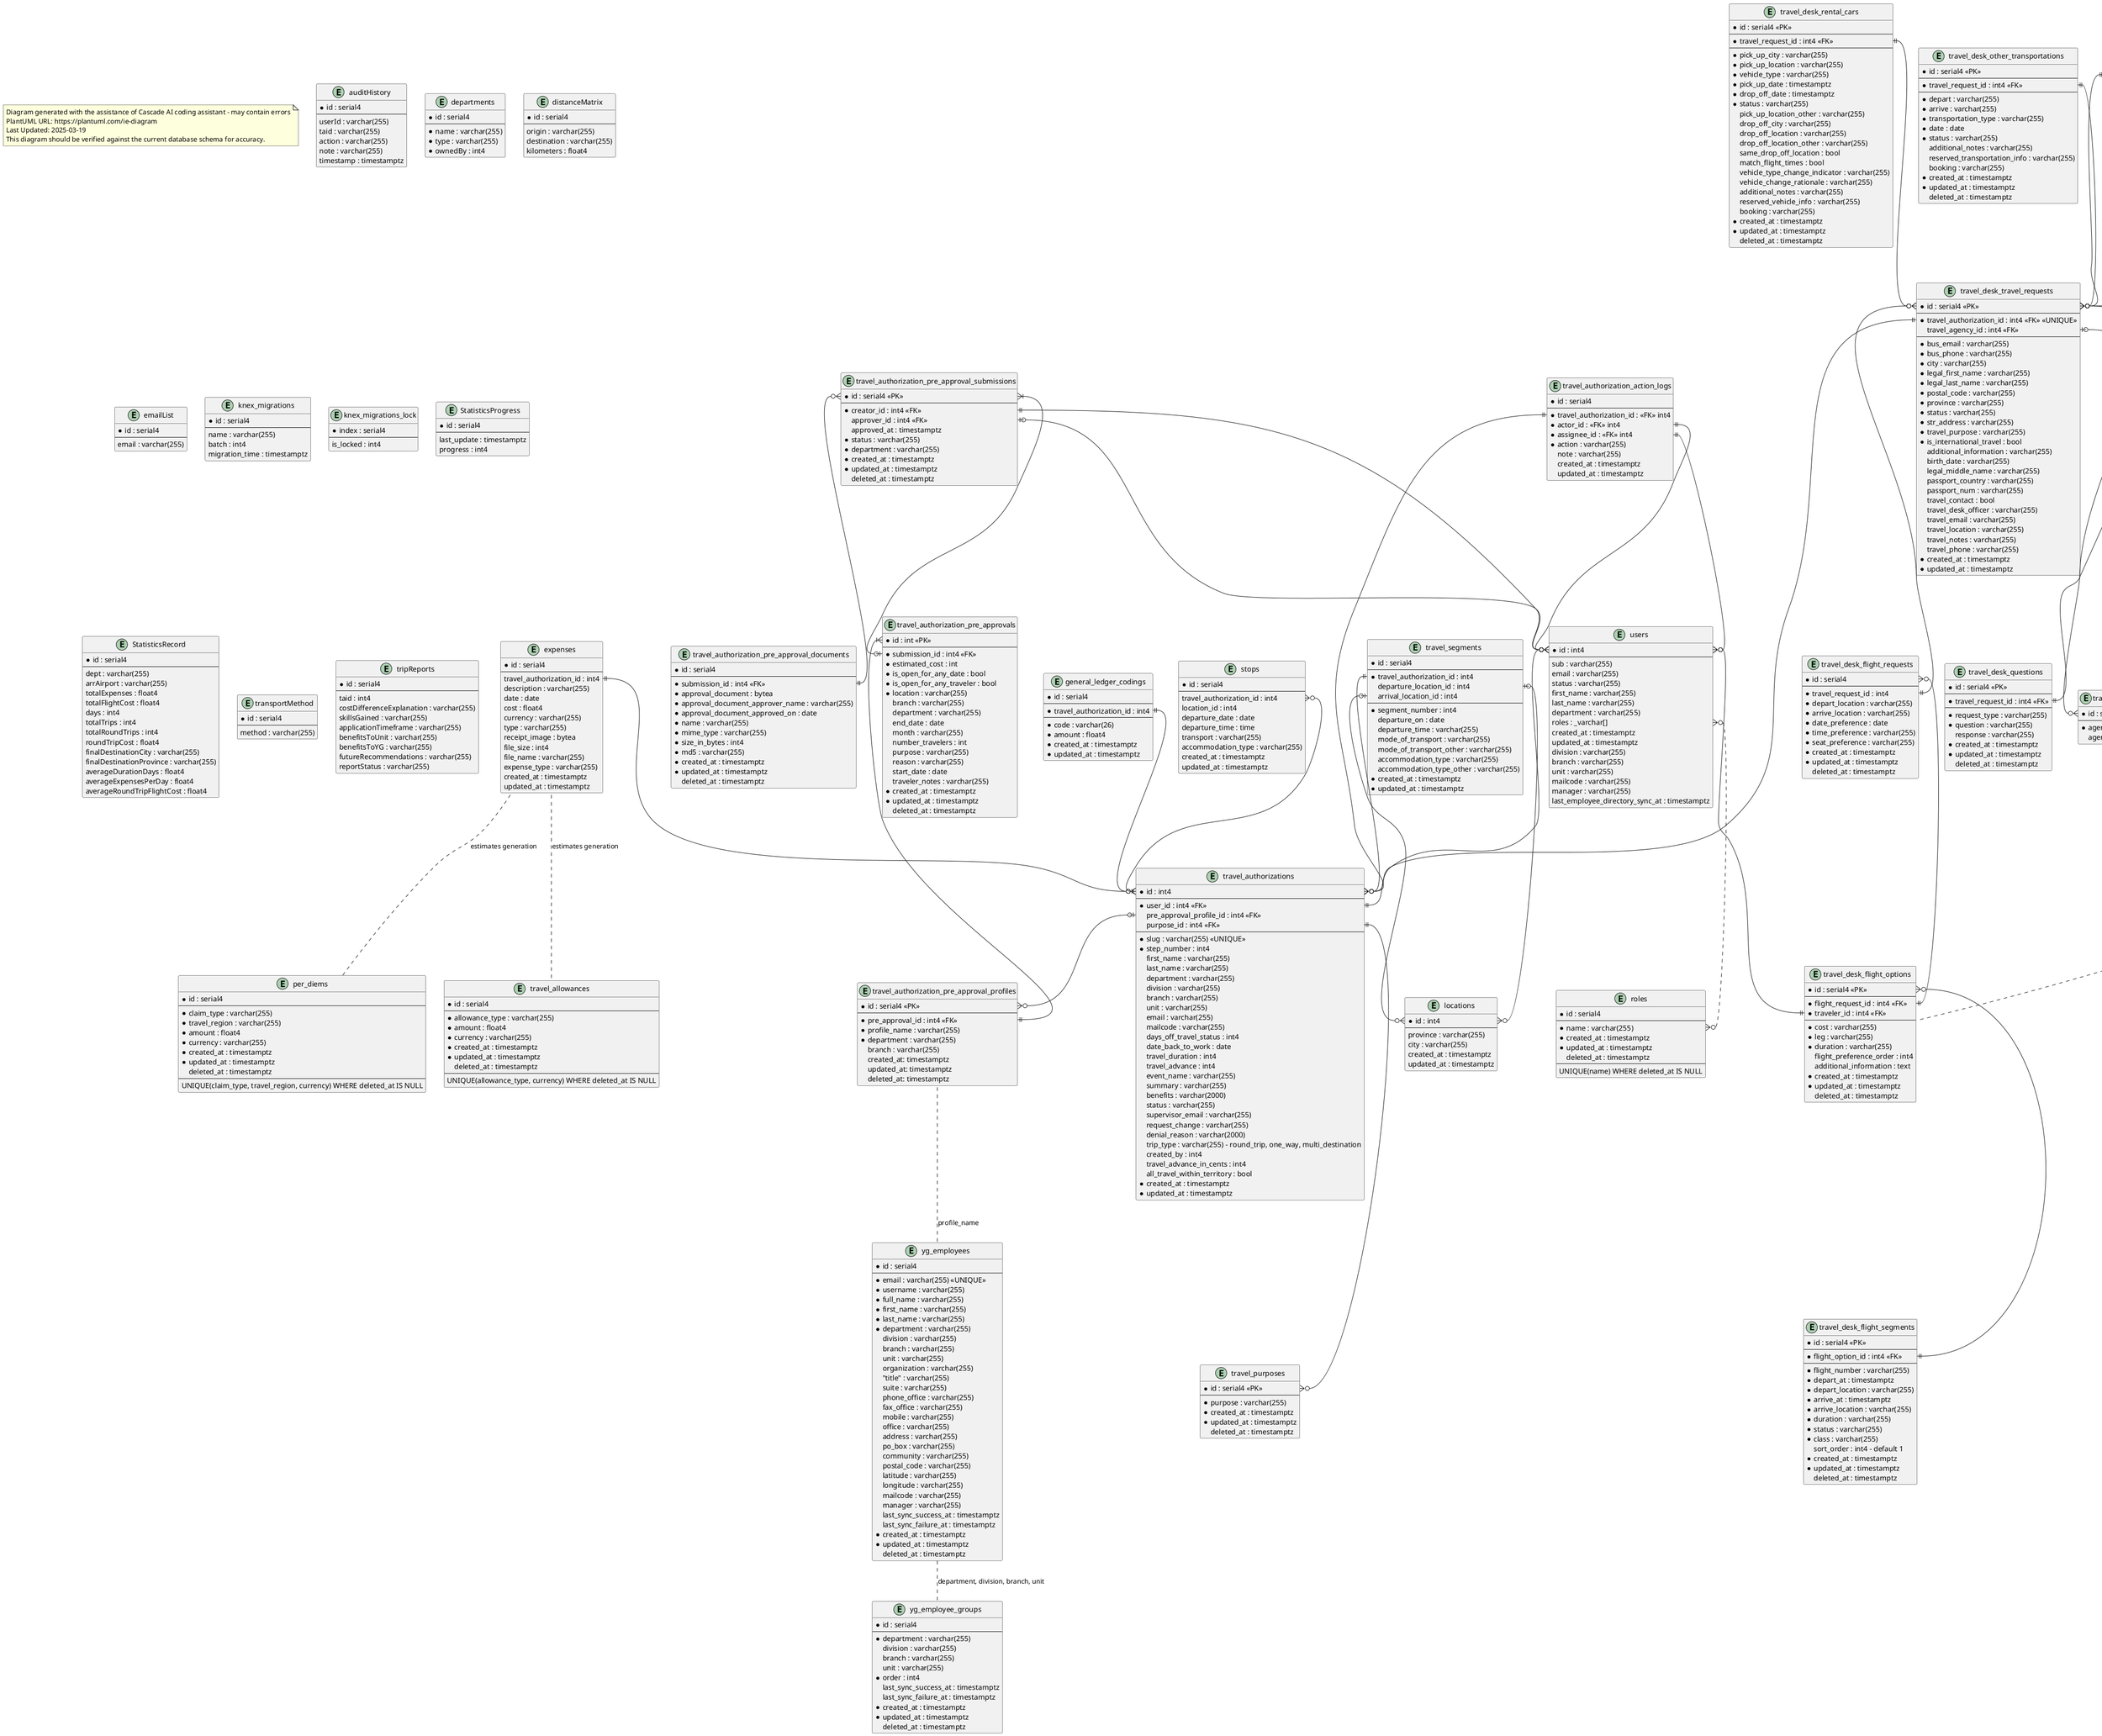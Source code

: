 @startuml Entity Relationship Diagram
top to bottom direction

note as Disclaimer
Diagram generated with the assistance of Cascade AI coding assistant - may contain errors
PlantUML URL: https://plantuml.com/ie-diagram
Last Updated: 2025-03-19
This diagram should be verified against the current database schema for accuracy.
end note

entity "auditHistory" {
  * id : serial4
  --
  userId : varchar(255)
  taid : varchar(255)
  action : varchar(255)
  note : varchar(255)
  timestamp : timestamptz
}

entity "departments" {
  * id : serial4
  --
  * name : varchar(255)
  * type : varchar(255)
  * ownedBy : int4
}

entity "distanceMatrix" {
  * id : serial4
  --
  origin : varchar(255)
  destination : varchar(255)
  kilometers : float4
}

entity "emailList" {
  * id : serial4
  --
  email : varchar(255)
}

entity "expenses" {
  * id : serial4
  --
  travel_authorization_id : int4
  description : varchar(255)
  date : date
  cost : float4
  currency : varchar(255)
  type : varchar(255)
  receipt_image : bytea
  file_size : int4
  file_name : varchar(255)
  expense_type : varchar(255)
  created_at : timestamptz
  updated_at : timestamptz
}

entity "flight_reconciliations" {
  * id : serial4 <<PK>>
  --
  * reconcilerd_id : int4 <<FK>>
  * external_trav_com_identifier : int4 <<UNIQUE>>
  * invoice_detail_segment numeric(19, 4)
  * invoice_detail_vendor_name varchar(255)
  * invoice_detail_computed_traveler_first_name varchar(255)
  * invoice_detail_computed_traveler_last_name varchar(255)
  * reconciled : bool : default false
  --
  invoice_booking_date timestamptz
  invoice_department varchar(255)
  invoice_detail_computed_agent_name varchar(255)
  segments_computed_flight_info text
  segments_computed_final_destination varchar(255)
  reconcile_period : int4
  --
  * created_at : timestamptz : default CURRENT_TIMESTAMP
  * updated_at : timestamptz : default CURRENT_TIMESTAMP
  deleted_at : timestamptz
  --
  Relates to external TravCom database table ARInvoiceDetailsNoHealth -> InvoiceDetailID
}

entity "general_ledger_codings" {
  * id : serial4
  --
  * travel_authorization_id : int4
  --
  * code : varchar(26)
  * amount : float4
  * created_at : timestamptz
  * updated_at : timestamptz
}

entity "knex_migrations" {
  * id : serial4
  --
  name : varchar(255)
  batch : int4
  migration_time : timestamptz
}

entity "knex_migrations_lock" {
  * index : serial4
  --
  is_locked : int4
}

entity "locations" {
  * id : int4
  --
  province : varchar(255)
  city : varchar(255)
  created_at : timestamptz
  updated_at : timestamptz
}

entity "per_diems" {
  * id : serial4
  --
  * claim_type : varchar(255)
  * travel_region : varchar(255)
  * amount : float4
  * currency : varchar(255)
  * created_at : timestamptz
  * updated_at : timestamptz
  deleted_at : timestamptz
  --
  UNIQUE(claim_type, travel_region, currency) WHERE deleted_at IS NULL
}

entity "roles" {
  * id : serial4
  --
  * name : varchar(255)
  * created_at : timestamptz
  * updated_at : timestamptz
  deleted_at : timestamptz
  --
  UNIQUE(name) WHERE deleted_at IS NULL
}

entity "StatisticsProgress" {
  * id : serial4
  --
  last_update : timestamptz
  progress : int4
}

entity "StatisticsRecord" {
  * id : serial4
  --
  dept : varchar(255)
  arrAirport : varchar(255)
  totalExpenses : float4
  totalFlightCost : float4
  days : int4
  totalTrips : int4
  totalRoundTrips : int4
  roundTripCost : float4
  finalDestinationCity : varchar(255)
  finalDestinationProvince : varchar(255)
  averageDurationDays : float4
  averageExpensesPerDay : float4
  averageRoundTripFlightCost : float4
}

entity "stops" {
  * id : serial4
  --
  travel_authorization_id : int4
  location_id : int4
  departure_date : date
  departure_time : time
  transport : varchar(255)
  accommodation_type : varchar(255)
  created_at : timestamptz
  updated_at : timestamptz
}

entity "transportMethod" {
  * id : serial4
  --
  method : varchar(255)
}

entity "travel_allowances" {
  * id : serial4
  --
  * allowance_type : varchar(255)
  * amount : float4
  * currency : varchar(255)
  * created_at : timestamptz
  * updated_at : timestamptz
  deleted_at : timestamptz
  --
  UNIQUE(allowance_type, currency) WHERE deleted_at IS NULL
}

entity "travel_authorization_action_logs" {
  * id : serial4
  --
  * travel_authorization_id : <<FK>> int4
  * actor_id : <<FK>> int4
  * assignee_id : <<FK>> int4
  * action : varchar(255)
  note : varchar(255)
  created_at : timestamptz
  updated_at : timestamptz
}

together {
  entity "travel_authorization_pre_approval_documents" {
    * id : serial4
    --
    * submission_id : int4 <<FK>>
    * approval_document : bytea
    * approval_document_approver_name : varchar(255)
    * approval_document_approved_on : date
    * name : varchar(255)
    * mime_type : varchar(255)
    * size_in_bytes : int4
    * md5 : varchar(255)
    * created_at : timestamptz
    * updated_at : timestamptz
    deleted_at : timestamptz
  }

  entity "travel_authorization_pre_approval_profiles" {
    * id : serial4 <<PK>>
    --
    * pre_approval_id : int4 <<FK>>
    * profile_name : varchar(255)
    * department : varchar(255)
    branch : varchar(255)
    created_at: timestamptz
    updated_at: timestamptz
    deleted_at: timestamptz
  }

  entity "travel_authorization_pre_approval_submissions" {
    * id : serial4 <<PK>>
    --
    * creator_id : int4 <<FK>>
    approver_id : int4 <<FK>>
    approved_at : timestamptz
    * status : varchar(255)
    * department : varchar(255)
    * created_at : timestamptz
    * updated_at : timestamptz
    deleted_at : timestamptz
  }

  entity "travel_authorization_pre_approvals" {
    * id : int <<PK>>
    --
    * submission_id : int4 <<FK>>
    * estimated_cost : int
    * is_open_for_any_date : bool
    * is_open_for_any_traveler : bool
    * location : varchar(255)
    branch : varchar(255)
    department : varchar(255)
    end_date : date
    month : varchar(255)
    number_travelers : int
    purpose : varchar(255)
    reason : varchar(255)
    start_date : date
    traveler_notes : varchar(255)
    * created_at : timestamptz
    * updated_at : timestamptz
    deleted_at : timestamptz
  }
}

entity "travel_authorizations" {
  * id : int4
  --
  * user_id : int4 <<FK>>
  pre_approval_profile_id : int4 <<FK>>
  purpose_id : int4 <<FK>>
  --
  * slug : varchar(255) <<UNIQUE>>
  * step_number : int4
  first_name : varchar(255)
  last_name : varchar(255)
  department : varchar(255)
  division : varchar(255)
  branch : varchar(255)
  unit : varchar(255)
  email : varchar(255)
  mailcode : varchar(255)
  days_off_travel_status : int4
  date_back_to_work : date
  travel_duration : int4
  travel_advance : int4
  event_name : varchar(255)
  summary : varchar(255)
  benefits : varchar(2000)
  status : varchar(255)
  supervisor_email : varchar(255)
  request_change : varchar(255)
  denial_reason : varchar(2000)
  trip_type : varchar(255) - round_trip, one_way, multi_destination
  created_by : int4
  travel_advance_in_cents : int4
  all_travel_within_territory : bool
  * created_at : timestamptz
  * updated_at : timestamptz
}

together {
  entity "travel_desk_passenger_name_record_documents" {
    * id : serial4
    --
    * travel_desk_travel_request_id : int4 <<FK>>
    --
    pnr_document : bytea
    invoice_number : varchar(255)
    * created_at : timestamptz
    * updated_at : timestamptz
    deleted_at : timestamptz
  }

  entity "travel_desk_travel_requests" {
    * id : serial4 <<PK>>
    --
    * travel_authorization_id : int4 <<FK>> <<UNIQUE>>
    travel_agency_id : int4 <<FK>>
    --
    * bus_email : varchar(255)
    * bus_phone : varchar(255)
    * city : varchar(255)
    * legal_first_name : varchar(255)
    * legal_last_name : varchar(255)
    * postal_code : varchar(255)
    * province : varchar(255)
    * status : varchar(255)
    * str_address : varchar(255)
    * travel_purpose : varchar(255)
    * is_international_travel : bool
    additional_information : varchar(255)
    birth_date : varchar(255)
    legal_middle_name : varchar(255)
    passport_country : varchar(255)
    passport_num : varchar(255)
    travel_contact : bool
    travel_desk_officer : varchar(255)
    travel_email : varchar(255)
    travel_location : varchar(255)
    travel_notes : varchar(255)
    travel_phone : varchar(255)
    * created_at : timestamptz
    * updated_at : timestamptz
  }

  entity "travel_desk_flight_options" {
    * id : serial4 <<PK>>
    --
    * flight_request_id : int4 <<FK>>
    * traveler_id : int4 <<FK>>
    --
    *cost : varchar(255)
    * leg : varchar(255)
    * duration : varchar(255)
    flight_preference_order : int4
    additional_information : text
    * created_at : timestamptz
    * updated_at : timestamptz
    deleted_at : timestamptz
  }

  entity "travel_desk_flight_requests" {
    * id : serial4
    --
    * travel_request_id : int4
    * depart_location : varchar(255)
    * arrive_location : varchar(255)
    * date_preference : date
    * time_preference : varchar(255)
    * seat_preference : varchar(255)
    * created_at : timestamptz
    * updated_at : timestamptz
    deleted_at : timestamptz
  }

  entity "travel_desk_flight_segments" {
    * id : serial4 <<PK>>
    --
    * flight_option_id : int4 <<FK>>
    --
    * flight_number : varchar(255)
    * depart_at : timestamptz
    * depart_location : varchar(255)
    * arrive_at : timestamptz
    * arrive_location : varchar(255)
    * duration : varchar(255)
    * status : varchar(255)
    * class : varchar(255)
    sort_order : int4 - default 1
    * created_at : timestamptz
    * updated_at : timestamptz
    deleted_at : timestamptz
  }

  entity "travel_desk_hotels" {
    * id : serial4 <<PK>>
    --
    * travel_request_id : int4 <<FK>>
    --
    * city : varchar(255)
    * is_dedicated_conference_hotel_available : bool
    * conference_name : varchar(255)
    * conference_hotel_name : varchar(255)
    * check_in : date
    * check_out : date
    * status : varchar(255)
    additional_information : varchar(255)
    reserved_hotel_info : varchar(255)
    booking : varchar(255)
    * created_at : timestamptz
    * updated_at : timestamptz
    deleted_at : timestamptz
  }

  entity "travel_desk_other_transportations" {
    * id : serial4 <<PK>>
    --
    * travel_request_id : int4 <<FK>>
    --
    * depart : varchar(255)
    * arrive : varchar(255)
    * transportation_type : varchar(255)
    * date : date
    * status : varchar(255)
    additional_notes : varchar(255)
    reserved_transportation_info : varchar(255)
    booking : varchar(255)
    * created_at : timestamptz
    * updated_at : timestamptz
    deleted_at : timestamptz
  }

  entity "travel_desk_questions" {
    * id : serial4 <<PK>>
    --
    * travel_request_id : int4 <<FK>>
    --
    * request_type : varchar(255)
    * question : varchar(255)
    response : varchar(255)
    * created_at : timestamptz
    * updated_at : timestamptz
    deleted_at : timestamptz
  }

  entity "travel_desk_rental_cars" {
    * id : serial4 <<PK>>
    --
    * travel_request_id : int4 <<FK>>
    --
    * pick_up_city : varchar(255)
    * pick_up_location : varchar(255)
    * vehicle_type : varchar(255)
    * pick_up_date : timestamptz
    * drop_off_date : timestamptz
    * status : varchar(255)
    pick_up_location_other : varchar(255)
    drop_off_city : varchar(255)
    drop_off_location : varchar(255)
    drop_off_location_other : varchar(255)
    same_drop_off_location : bool
    match_flight_times : bool
    vehicle_type_change_indicator : varchar(255)
    vehicle_change_rationale : varchar(255)
    additional_notes : varchar(255)
    reserved_vehicle_info : varchar(255)
    booking : varchar(255)
    * created_at : timestamptz
    * updated_at : timestamptz
    deleted_at : timestamptz
  }

  entity "travel_desk_travel_agencies" {
    * id : serial4
    --
    * agency_name : varchar(255)
    agency_info : text
  }
}

entity "travel_purposes" {
  * id : serial4 <<PK>>
  --
  * purpose : varchar(255)
  * created_at : timestamptz
  * updated_at : timestamptz
  deleted_at : timestamptz
}

entity "travel_segments" {
  * id : serial4
  --
  * travel_authorization_id : int4
  departure_location_id : int4
  arrival_location_id : int4
  --
  * segment_number : int4
  departure_on : date
  departure_time : varchar(255)
  mode_of_transport : varchar(255)
  mode_of_transport_other : varchar(255)
  accommodation_type : varchar(255)
  accommodation_type_other : varchar(255)
  * created_at : timestamptz
  * updated_at : timestamptz
}

entity "tripReports" {
  * id : serial4
  --
  taid : int4
  costDifferenceExplanation : varchar(255)
  skillsGained : varchar(255)
  applicationTimeframe : varchar(255)
  benefitsToUnit : varchar(255)
  benefitsToYG : varchar(255)
  futureRecommendations : varchar(255)
  reportStatus : varchar(255)
}

entity "users" {
  * id : int4
  --
  sub : varchar(255)
  email : varchar(255)
  status : varchar(255)
  first_name : varchar(255)
  last_name : varchar(255)
  department : varchar(255)
  roles : _varchar[]
  created_at : timestamptz
  updated_at : timestamptz
  division : varchar(255)
  branch : varchar(255)
  unit : varchar(255)
  mailcode : varchar(255)
  manager : varchar(255)
  last_employee_directory_sync_at : timestamptz
}


entity "yg_employee_groups" {
  * id : serial4
  --
  * department : varchar(255)
  division : varchar(255)
  branch : varchar(255)
  unit : varchar(255)
  * order : int4
  last_sync_success_at : timestamptz
  last_sync_failure_at : timestamptz
  * created_at : timestamptz
  * updated_at : timestamptz
  deleted_at : timestamptz
}

entity "yg_employees" {
  * id : serial4
  --
  * email : varchar(255) <<UNIQUE>>
  * username : varchar(255)
  * full_name : varchar(255)
  * first_name : varchar(255)
  * last_name : varchar(255)
  * department : varchar(255)
  division : varchar(255)
  branch : varchar(255)
  unit : varchar(255)
  organization : varchar(255)
  "title" : varchar(255)
  suite : varchar(255)
  phone_office : varchar(255)
  fax_office : varchar(255)
  mobile : varchar(255)
  office : varchar(255)
  address : varchar(255)
  po_box : varchar(255)
  community : varchar(255)
  postal_code : varchar(255)
  latitude : varchar(255)
  longitude : varchar(255)
  mailcode : varchar(255)
  manager : varchar(255)
  last_sync_success_at : timestamptz
  last_sync_failure_at : timestamptz
  * created_at : timestamptz
  * updated_at : timestamptz
  deleted_at : timestamptz
}

namespace external #LightGrey {
  entity "ARInvoicesNoHealth" {
    * InvoiceID : decimal(18,0) <<PK>>
    --
    * InvoiceNumber : nvarchar(10)
    --
    ProfileNumber : nvarchar(10)
    ProfileName : nvarchar(50)
    Department : nvarchar(30)
    BookingDate : datetime2
    SystemDate : datetime2
    Description : nvarchar(50)
    InvoiceRemarks : nvarchar(MAX)
    --
    From the TravCom database, supports flight_reconciliations.
  }
}

' Relationships
expenses .. per_diems : estimates generation
expenses .. travel_allowances : estimates generation
flight_reconciliations .. travel_desk_flight_options : flight bookings
travel_authorization_pre_approval_profiles .. yg_employees : profile_name
yg_employees .. yg_employee_groups : department, division, branch, unit

expenses::travel_authorization_id ||--o{ travel_authorizations::id
general_ledger_codings::travel_authorization_id ||--o{ travel_authorizations::id
stops::travel_authorization_id }o--|| travel_authorizations::id
travel_authorization_action_logs::actor_id ||--o{ users::id
travel_authorization_action_logs::assignee_id ||--o{ users::id
travel_authorization_action_logs::travel_authorization_id ||--o{ travel_authorizations::id
travel_authorization_pre_approval_submissions::approver_id |o--o{ users::id
travel_authorization_pre_approval_submissions::creator_id ||--o{ users::id
travel_authorization_pre_approval_submissions::id }o--|| travel_authorization_pre_approval_documents::submission_id
travel_authorization_pre_approval_submissions::id }|--o| travel_authorization_pre_approvals::submission_id
travel_authorization_pre_approvals::id }|--|| travel_authorization_pre_approval_profiles::pre_approval_id
travel_authorizations::pre_approval_profile_id |o--o{ travel_authorization_pre_approval_profiles::id
travel_authorizations::purpose_id ||--o{ travel_purposes::id
travel_desk_flight_options::id }o--|| travel_desk_flight_segments::flight_option_id
travel_desk_flight_requests::id }o--|| travel_desk_flight_options::flight_request_id
travel_desk_hotels::travel_request_id ||--o{ travel_desk_travel_requests::id
travel_desk_other_transportations::travel_request_id ||--o{ travel_desk_travel_requests::id
travel_desk_passenger_name_record_documents::travel_desk_travel_request_id ||--o{ travel_desk_travel_requests::id
travel_desk_rental_cars::travel_request_id ||--o{ travel_desk_travel_requests::id
travel_desk_travel_requests::id }o--|| travel_desk_flight_requests::travel_request_id
travel_desk_travel_requests::id }o--|| travel_desk_questions::travel_request_id
travel_desk_travel_requests::travel_agency_id |o--o{ travel_desk_travel_agencies::id
travel_desk_travel_requests::travel_authorization_id ||--o{ travel_authorizations::id
travel_segments::arrival_location_id |o--o{ locations::id
travel_segments::departure_location_id |o--o{ locations::id
travel_segments::travel_authorization_id ||--o{ travel_authorizations::id
users::id }o--|| travel_authorizations::user_id
users::id }o--|| travel_desk_flight_options::traveler_id
users::roles }o..o{ roles::name

flight_reconciliations::external_trav_com_identifier ||..o{ external.ARInvoicesNoHealth::InvoiceNumber
@enduml
